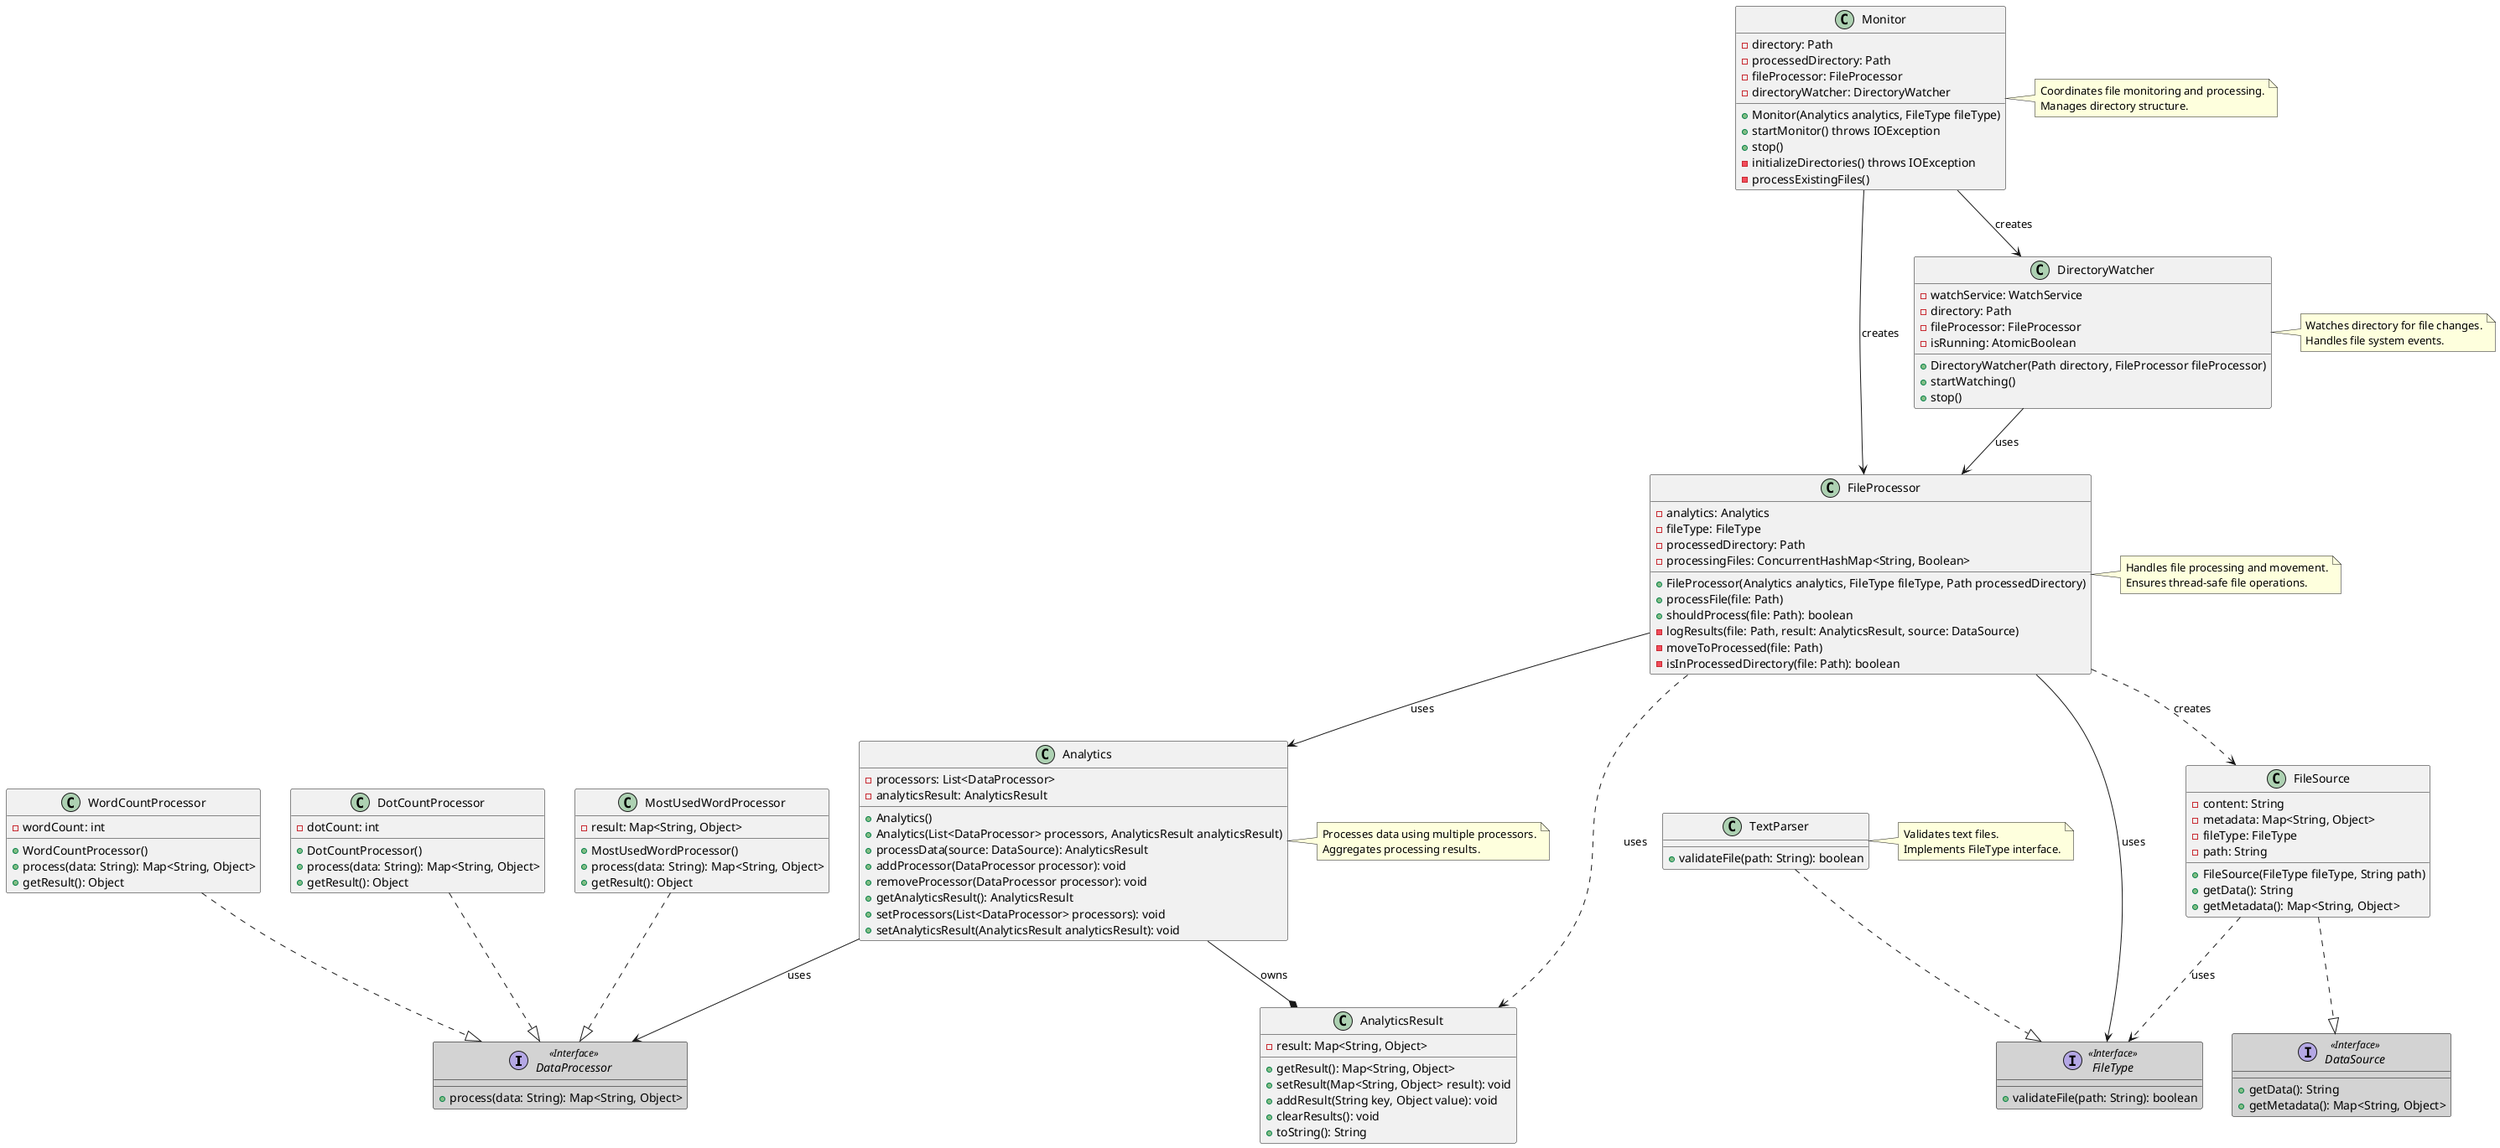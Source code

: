 @startuml

skinparam class {
    BackgroundColor<<Interface>> LightGray
    BorderColor<<Interface>> Black
}

interface DataProcessor <<Interface>> {
    + process(data: String): Map<String, Object>
}

interface DataSource <<Interface>> {
    + getData(): String
    + getMetadata(): Map<String, Object>
}

interface FileType <<Interface>> {
    + validateFile(path: String): boolean
}

class TextParser {
    + validateFile(path: String): boolean
}

class Analytics {
    - processors: List<DataProcessor>
    - analyticsResult: AnalyticsResult
    + Analytics()
    + Analytics(List<DataProcessor> processors, AnalyticsResult analyticsResult)
    + processData(source: DataSource): AnalyticsResult
    + addProcessor(DataProcessor processor): void
    + removeProcessor(DataProcessor processor): void
    + getAnalyticsResult(): AnalyticsResult
    + setProcessors(List<DataProcessor> processors): void
    + setAnalyticsResult(AnalyticsResult analyticsResult): void
}

class Monitor {
    - directory: Path
    - processedDirectory: Path
    - fileProcessor: FileProcessor
    - directoryWatcher: DirectoryWatcher
    + Monitor(Analytics analytics, FileType fileType)
    + startMonitor() throws IOException
    + stop()
    - initializeDirectories() throws IOException
    - processExistingFiles()
}

class DirectoryWatcher {
    - watchService: WatchService
    - directory: Path
    - fileProcessor: FileProcessor
    - isRunning: AtomicBoolean
    + DirectoryWatcher(Path directory, FileProcessor fileProcessor)
    + startWatching()
    + stop()
}

class FileProcessor {
    - analytics: Analytics
    - fileType: FileType
    - processedDirectory: Path
    - processingFiles: ConcurrentHashMap<String, Boolean>
    + FileProcessor(Analytics analytics, FileType fileType, Path processedDirectory)
    + processFile(file: Path)
    + shouldProcess(file: Path): boolean
    - logResults(file: Path, result: AnalyticsResult, source: DataSource)
    - moveToProcessed(file: Path)
    - isInProcessedDirectory(file: Path): boolean
}

class FileSource {
    - content: String
    - metadata: Map<String, Object>
    - fileType: FileType
    - path: String
    + FileSource(FileType fileType, String path)
    + getData(): String
    + getMetadata(): Map<String, Object>
}

class AnalyticsResult {
    - result: Map<String, Object>
    + getResult(): Map<String, Object>
    + setResult(Map<String, Object> result): void
    + addResult(String key, Object value): void
    + clearResults(): void
    + toString(): String
}

class WordCountProcessor {
    - wordCount: int
    + WordCountProcessor()
    + process(data: String): Map<String, Object>
    + getResult(): Object
}

class DotCountProcessor {
    - dotCount: int
    + DotCountProcessor()
    + process(data: String): Map<String, Object>
    + getResult(): Object
}

class MostUsedWordProcessor {
    - result: Map<String, Object>
    + MostUsedWordProcessor()
    + process(data: String): Map<String, Object>
    + getResult(): Object
}

Monitor --> FileProcessor : creates
Monitor --> DirectoryWatcher : creates
DirectoryWatcher --> FileProcessor : uses
FileProcessor --> Analytics : uses
FileProcessor --> FileType : uses
FileProcessor ..> AnalyticsResult : uses
FileProcessor ..> FileSource : creates
FileSource ..> FileType : uses
Analytics --> DataProcessor : uses
Analytics --* AnalyticsResult : owns
FileSource ..|> DataSource
WordCountProcessor ..|> DataProcessor
DotCountProcessor ..|> DataProcessor
MostUsedWordProcessor ..|> DataProcessor
TextParser ..|> FileType

note right of Monitor
    Coordinates file monitoring and processing.
    Manages directory structure.
end note

note right of DirectoryWatcher
    Watches directory for file changes.
    Handles file system events.
end note

note right of FileProcessor
    Handles file processing and movement.
    Ensures thread-safe file operations.
end note

note right of Analytics
    Processes data using multiple processors.
    Aggregates processing results.
end note

note right of TextParser
    Validates text files.
    Implements FileType interface.
end note

@enduml